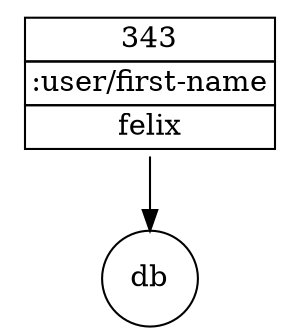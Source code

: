 digraph Schema {
  node [shape=plaintext]
  "first-name" [label=<
  <table border="0" cellborder="1" cellspacing="0">
    <tr><td>343</td></tr>
    <tr><td>:user/first-name</td></tr>
    <tr><td>felix</td></tr>
  </table>
  >]

  db [shape="circle"]
  "first-name" -> db
}

// Demo 1
